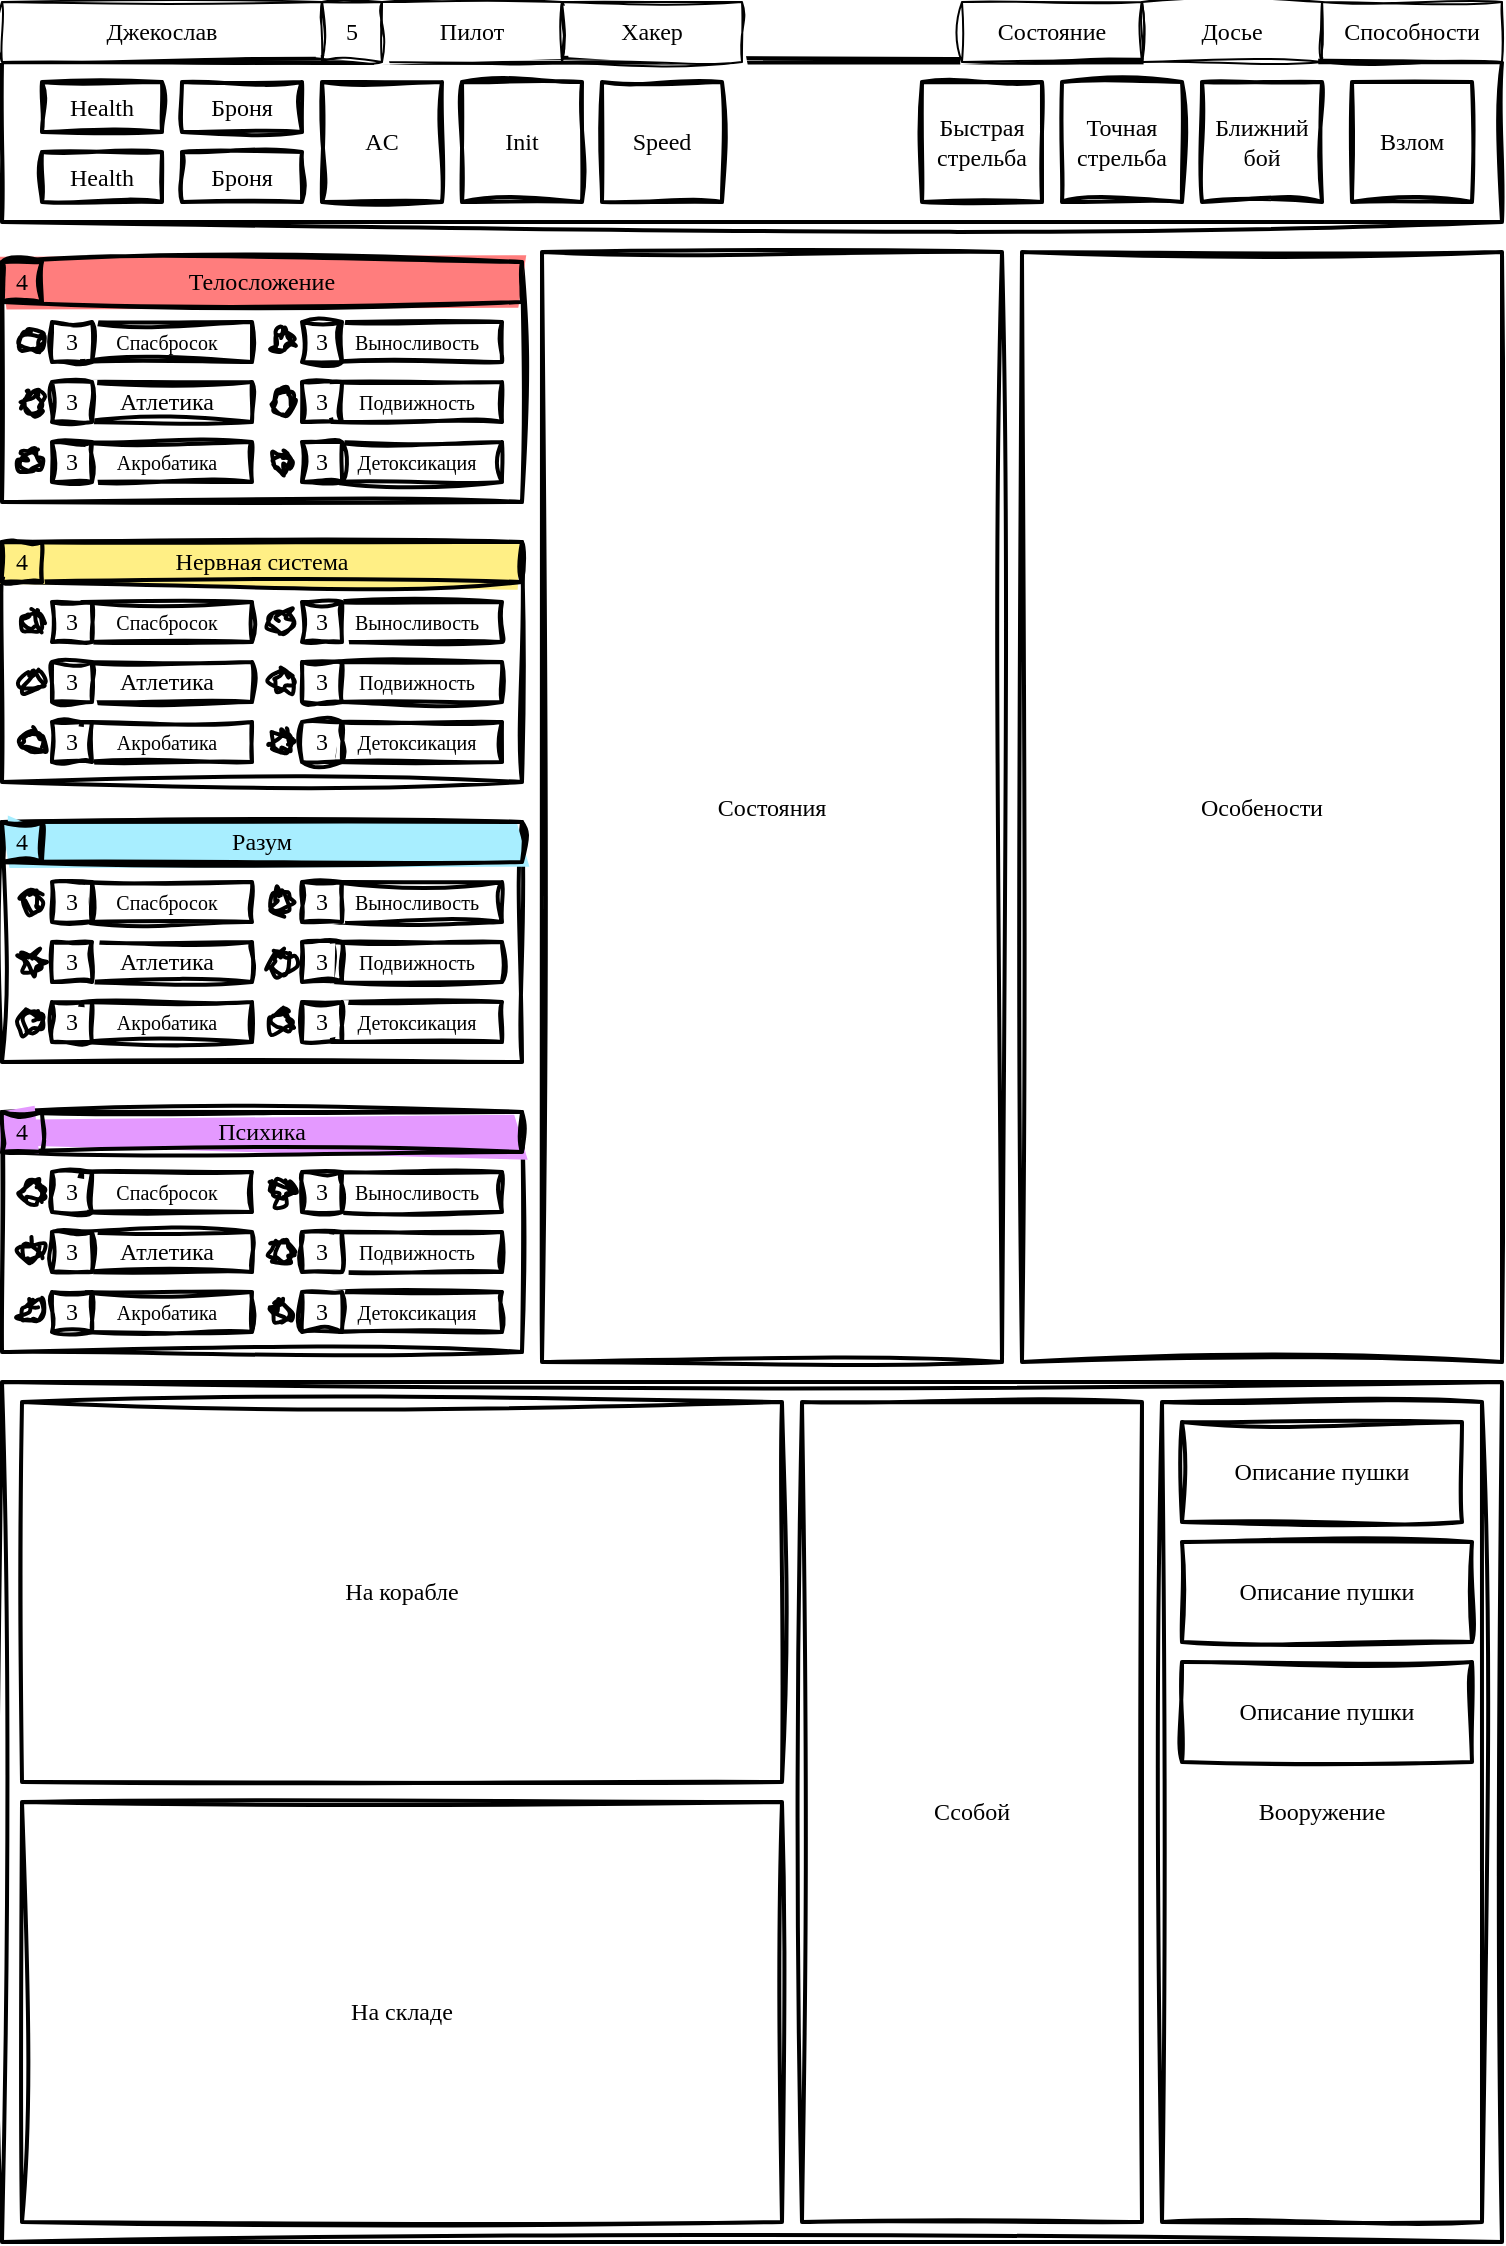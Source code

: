 <mxfile version="24.6.4" type="device">
  <diagram name="Страница — 1" id="DFbJrWMMVO3NYCHpaIkI">
    <mxGraphModel dx="2303" dy="1340" grid="1" gridSize="10" guides="1" tooltips="1" connect="1" arrows="1" fold="1" page="1" pageScale="1" pageWidth="827" pageHeight="1169" math="0" shadow="0">
      <root>
        <mxCell id="0" />
        <mxCell id="1" parent="0" />
        <mxCell id="AhgYaTgqnZ72xqWJ1Z9R-10" value="" style="rounded=0;whiteSpace=wrap;html=1;strokeWidth=2;sketch=1;curveFitting=1;jiggle=2;fontFamily=Comic Sans MS;" parent="1" vertex="1">
          <mxGeometry x="40" y="60" width="750" height="80" as="geometry" />
        </mxCell>
        <mxCell id="AhgYaTgqnZ72xqWJ1Z9R-2" value="Speed" style="rounded=0;whiteSpace=wrap;html=1;strokeWidth=2;sketch=1;curveFitting=1;jiggle=2;fontFamily=Comic Sans MS;" parent="1" vertex="1">
          <mxGeometry x="340" y="70" width="60" height="60" as="geometry" />
        </mxCell>
        <mxCell id="AhgYaTgqnZ72xqWJ1Z9R-4" value="" style="rounded=0;whiteSpace=wrap;html=1;strokeWidth=2;glass=0;shadow=0;sketch=1;curveFitting=1;jiggle=2;fontFamily=Comic Sans MS;" parent="1" vertex="1">
          <mxGeometry x="40" y="160" width="260" height="120" as="geometry" />
        </mxCell>
        <mxCell id="AhgYaTgqnZ72xqWJ1Z9R-13" value="Пилот" style="rounded=0;whiteSpace=wrap;html=1;sketch=1;curveFitting=1;jiggle=2;fontFamily=Comic Sans MS;" parent="1" vertex="1">
          <mxGeometry x="230" y="30" width="90" height="30" as="geometry" />
        </mxCell>
        <mxCell id="AhgYaTgqnZ72xqWJ1Z9R-14" value="Хакер" style="rounded=0;whiteSpace=wrap;html=1;sketch=1;curveFitting=1;jiggle=2;fontFamily=Comic Sans MS;" parent="1" vertex="1">
          <mxGeometry x="320" y="30" width="90" height="30" as="geometry" />
        </mxCell>
        <mxCell id="AhgYaTgqnZ72xqWJ1Z9R-12" value="5" style="rounded=0;whiteSpace=wrap;html=1;sketch=1;curveFitting=1;jiggle=2;fontFamily=Comic Sans MS;" parent="1" vertex="1">
          <mxGeometry x="200" y="30" width="30" height="30" as="geometry" />
        </mxCell>
        <mxCell id="AhgYaTgqnZ72xqWJ1Z9R-15" value="Особености" style="rounded=0;whiteSpace=wrap;html=1;strokeWidth=2;glass=0;shadow=0;sketch=1;curveFitting=1;jiggle=2;fontFamily=Comic Sans MS;" parent="1" vertex="1">
          <mxGeometry x="550" y="155" width="240" height="555" as="geometry" />
        </mxCell>
        <mxCell id="AhgYaTgqnZ72xqWJ1Z9R-16" value="" style="rounded=0;whiteSpace=wrap;html=1;strokeWidth=2;glass=0;shadow=0;sketch=1;curveFitting=1;jiggle=2;fontFamily=Comic Sans MS;" parent="1" vertex="1">
          <mxGeometry x="40" y="720" width="750" height="430" as="geometry" />
        </mxCell>
        <mxCell id="AhgYaTgqnZ72xqWJ1Z9R-17" value="Досье" style="rounded=0;whiteSpace=wrap;html=1;sketch=1;curveFitting=1;jiggle=2;fontFamily=Comic Sans MS;" parent="1" vertex="1">
          <mxGeometry x="610" y="30" width="90" height="30" as="geometry" />
        </mxCell>
        <mxCell id="AhgYaTgqnZ72xqWJ1Z9R-18" value="Способности" style="rounded=0;whiteSpace=wrap;html=1;sketch=1;curveFitting=1;jiggle=2;fontFamily=Comic Sans MS;" parent="1" vertex="1">
          <mxGeometry x="700" y="30" width="90" height="30" as="geometry" />
        </mxCell>
        <mxCell id="AhgYaTgqnZ72xqWJ1Z9R-19" value="Состояние" style="rounded=0;whiteSpace=wrap;html=1;sketch=1;curveFitting=1;jiggle=2;fontFamily=Comic Sans MS;" parent="1" vertex="1">
          <mxGeometry x="520" y="30" width="90" height="30" as="geometry" />
        </mxCell>
        <mxCell id="AhgYaTgqnZ72xqWJ1Z9R-22" value="Броня" style="rounded=0;whiteSpace=wrap;html=1;strokeWidth=2;sketch=1;curveFitting=1;jiggle=2;fontFamily=Comic Sans MS;" parent="1" vertex="1">
          <mxGeometry x="130" y="70" width="60" height="25" as="geometry" />
        </mxCell>
        <mxCell id="AhgYaTgqnZ72xqWJ1Z9R-23" value="Init" style="rounded=0;whiteSpace=wrap;html=1;strokeWidth=2;sketch=1;curveFitting=1;jiggle=2;fontFamily=Comic Sans MS;labelBorderColor=none;labelBackgroundColor=none;" parent="1" vertex="1">
          <mxGeometry x="270" y="70" width="60" height="60" as="geometry" />
        </mxCell>
        <mxCell id="AhgYaTgqnZ72xqWJ1Z9R-24" value="Health" style="rounded=0;whiteSpace=wrap;html=1;strokeWidth=2;sketch=1;curveFitting=1;jiggle=2;fontFamily=Comic Sans MS;labelBorderColor=none;labelBackgroundColor=none;" parent="1" vertex="1">
          <mxGeometry x="60" y="70" width="60" height="25" as="geometry" />
        </mxCell>
        <mxCell id="AhgYaTgqnZ72xqWJ1Z9R-25" value="Ближний бой" style="rounded=0;whiteSpace=wrap;html=1;strokeWidth=2;sketch=1;curveFitting=1;jiggle=2;fontFamily=Comic Sans MS;labelBorderColor=none;labelBackgroundColor=none;" parent="1" vertex="1">
          <mxGeometry x="640" y="70" width="60" height="60" as="geometry" />
        </mxCell>
        <mxCell id="AhgYaTgqnZ72xqWJ1Z9R-26" value="Точная стрельба" style="rounded=0;whiteSpace=wrap;html=1;strokeWidth=2;sketch=1;curveFitting=1;jiggle=2;fontFamily=Comic Sans MS;labelBorderColor=none;labelBackgroundColor=none;" parent="1" vertex="1">
          <mxGeometry x="570" y="70" width="60" height="60" as="geometry" />
        </mxCell>
        <mxCell id="AhgYaTgqnZ72xqWJ1Z9R-27" value="Быстрая стрельба" style="rounded=0;whiteSpace=wrap;html=1;strokeWidth=2;sketch=1;curveFitting=1;jiggle=2;fontFamily=Comic Sans MS;labelBorderColor=none;labelBackgroundColor=none;" parent="1" vertex="1">
          <mxGeometry x="500" y="70" width="60" height="60" as="geometry" />
        </mxCell>
        <mxCell id="AhgYaTgqnZ72xqWJ1Z9R-28" value="Джекослав" style="rounded=0;whiteSpace=wrap;html=1;sketch=1;curveFitting=1;jiggle=2;fontFamily=Comic Sans MS;" parent="1" vertex="1">
          <mxGeometry x="40" y="30" width="160" height="30" as="geometry" />
        </mxCell>
        <mxCell id="AhgYaTgqnZ72xqWJ1Z9R-29" value="Взлом" style="rounded=0;whiteSpace=wrap;html=1;strokeWidth=2;sketch=1;curveFitting=1;jiggle=2;fontFamily=Comic Sans MS;labelBorderColor=none;labelBackgroundColor=none;" parent="1" vertex="1">
          <mxGeometry x="715" y="70" width="60" height="60" as="geometry" />
        </mxCell>
        <mxCell id="AhgYaTgqnZ72xqWJ1Z9R-32" value="Телосложение" style="rounded=0;whiteSpace=wrap;html=1;shadow=0;glass=0;sketch=1;jiggle=2;curveFitting=1;strokeWidth=2;align=center;verticalAlign=middle;fontFamily=Comic Sans MS;fontSize=12;fillColor=#FF7D7D;fillStyle=solid;" parent="1" vertex="1">
          <mxGeometry x="40" y="160" width="260" height="20" as="geometry" />
        </mxCell>
        <mxCell id="AhgYaTgqnZ72xqWJ1Z9R-33" value="4" style="rounded=0;whiteSpace=wrap;html=1;shadow=0;glass=0;sketch=1;jiggle=2;curveFitting=1;strokeWidth=2;align=center;verticalAlign=middle;fontFamily=Comic Sans MS;fontSize=12;fillColor=#FF7D7D;fillStyle=solid;" parent="1" vertex="1">
          <mxGeometry x="40" y="160" width="20" height="20" as="geometry" />
        </mxCell>
        <mxCell id="AhgYaTgqnZ72xqWJ1Z9R-34" value="Состояния" style="rounded=0;whiteSpace=wrap;html=1;strokeWidth=2;glass=0;shadow=0;sketch=1;curveFitting=1;jiggle=2;fontFamily=Comic Sans MS;" parent="1" vertex="1">
          <mxGeometry x="310" y="155" width="230" height="555" as="geometry" />
        </mxCell>
        <mxCell id="AhgYaTgqnZ72xqWJ1Z9R-37" value="Спасбросок" style="rounded=0;whiteSpace=wrap;html=1;shadow=0;glass=0;sketch=1;jiggle=2;curveFitting=1;strokeColor=default;strokeWidth=2;align=center;verticalAlign=middle;fontFamily=Comic Sans MS;fontSize=10;fontColor=default;fillColor=default;" parent="1" vertex="1">
          <mxGeometry x="80" y="190" width="85" height="20" as="geometry" />
        </mxCell>
        <mxCell id="AhgYaTgqnZ72xqWJ1Z9R-39" value="3" style="rounded=0;whiteSpace=wrap;html=1;shadow=0;glass=0;sketch=1;jiggle=2;curveFitting=1;strokeColor=default;strokeWidth=2;align=center;verticalAlign=middle;fontFamily=Comic Sans MS;fontSize=12;fontColor=default;fillColor=default;" parent="1" vertex="1">
          <mxGeometry x="65" y="190" width="20" height="20" as="geometry" />
        </mxCell>
        <mxCell id="AhgYaTgqnZ72xqWJ1Z9R-44" value="" style="ellipse;whiteSpace=wrap;html=1;aspect=fixed;rounded=0;shadow=0;glass=0;sketch=1;jiggle=2;curveFitting=1;strokeColor=default;strokeWidth=2;align=center;verticalAlign=middle;fontFamily=Comic Sans MS;fontSize=12;fontColor=default;fillColor=default;" parent="1" vertex="1">
          <mxGeometry x="50" y="195" width="10" height="10" as="geometry" />
        </mxCell>
        <mxCell id="AhgYaTgqnZ72xqWJ1Z9R-45" value="Выносливость" style="rounded=0;whiteSpace=wrap;html=1;shadow=0;glass=0;sketch=1;jiggle=2;curveFitting=1;strokeColor=default;strokeWidth=2;align=center;verticalAlign=middle;fontFamily=Comic Sans MS;fontSize=10;fontColor=default;fillColor=default;" parent="1" vertex="1">
          <mxGeometry x="205" y="190" width="85" height="20" as="geometry" />
        </mxCell>
        <mxCell id="AhgYaTgqnZ72xqWJ1Z9R-46" value="3" style="rounded=0;whiteSpace=wrap;html=1;shadow=0;glass=0;sketch=1;jiggle=2;curveFitting=1;strokeColor=default;strokeWidth=2;align=center;verticalAlign=middle;fontFamily=Comic Sans MS;fontSize=12;fontColor=default;fillColor=default;" parent="1" vertex="1">
          <mxGeometry x="190" y="190" width="20" height="20" as="geometry" />
        </mxCell>
        <mxCell id="AhgYaTgqnZ72xqWJ1Z9R-47" value="" style="ellipse;whiteSpace=wrap;html=1;aspect=fixed;rounded=0;shadow=0;glass=0;sketch=1;jiggle=2;curveFitting=1;strokeColor=default;strokeWidth=2;align=center;verticalAlign=middle;fontFamily=Comic Sans MS;fontSize=12;fontColor=default;fillColor=default;" parent="1" vertex="1">
          <mxGeometry x="175" y="195" width="10" height="10" as="geometry" />
        </mxCell>
        <mxCell id="AhgYaTgqnZ72xqWJ1Z9R-48" value="Атлетика" style="rounded=0;whiteSpace=wrap;html=1;shadow=0;glass=0;sketch=1;jiggle=2;curveFitting=1;strokeColor=default;strokeWidth=2;align=center;verticalAlign=middle;fontFamily=Comic Sans MS;fontSize=12;fontColor=default;fillColor=default;" parent="1" vertex="1">
          <mxGeometry x="80" y="220" width="85" height="20" as="geometry" />
        </mxCell>
        <mxCell id="AhgYaTgqnZ72xqWJ1Z9R-49" value="3" style="rounded=0;whiteSpace=wrap;html=1;shadow=0;glass=0;sketch=1;jiggle=2;curveFitting=1;strokeColor=default;strokeWidth=2;align=center;verticalAlign=middle;fontFamily=Comic Sans MS;fontSize=12;fontColor=default;fillColor=default;" parent="1" vertex="1">
          <mxGeometry x="65" y="220" width="20" height="20" as="geometry" />
        </mxCell>
        <mxCell id="AhgYaTgqnZ72xqWJ1Z9R-50" value="" style="ellipse;whiteSpace=wrap;html=1;aspect=fixed;rounded=0;shadow=0;glass=0;sketch=1;jiggle=2;curveFitting=1;strokeColor=default;strokeWidth=2;align=center;verticalAlign=middle;fontFamily=Comic Sans MS;fontSize=12;fontColor=default;fillColor=default;" parent="1" vertex="1">
          <mxGeometry x="50" y="225" width="10" height="10" as="geometry" />
        </mxCell>
        <mxCell id="AhgYaTgqnZ72xqWJ1Z9R-51" value="Подвижность" style="rounded=0;whiteSpace=wrap;html=1;shadow=0;glass=0;sketch=1;jiggle=2;curveFitting=1;strokeColor=default;strokeWidth=2;align=center;verticalAlign=middle;fontFamily=Comic Sans MS;fontSize=10;fontColor=default;fillColor=default;" parent="1" vertex="1">
          <mxGeometry x="205" y="220" width="85" height="20" as="geometry" />
        </mxCell>
        <mxCell id="AhgYaTgqnZ72xqWJ1Z9R-52" value="3" style="rounded=0;whiteSpace=wrap;html=1;shadow=0;glass=0;sketch=1;jiggle=2;curveFitting=1;strokeColor=default;strokeWidth=2;align=center;verticalAlign=middle;fontFamily=Comic Sans MS;fontSize=12;fontColor=default;fillColor=default;" parent="1" vertex="1">
          <mxGeometry x="190" y="220" width="20" height="20" as="geometry" />
        </mxCell>
        <mxCell id="AhgYaTgqnZ72xqWJ1Z9R-53" value="" style="ellipse;whiteSpace=wrap;html=1;aspect=fixed;rounded=0;shadow=0;glass=0;sketch=1;jiggle=2;curveFitting=1;strokeColor=default;strokeWidth=2;align=center;verticalAlign=middle;fontFamily=Comic Sans MS;fontSize=12;fontColor=default;fillColor=default;" parent="1" vertex="1">
          <mxGeometry x="175" y="225" width="10" height="10" as="geometry" />
        </mxCell>
        <mxCell id="AhgYaTgqnZ72xqWJ1Z9R-54" value="Акробатика" style="rounded=0;whiteSpace=wrap;html=1;shadow=0;glass=0;sketch=1;jiggle=2;curveFitting=1;strokeColor=default;strokeWidth=2;align=center;verticalAlign=middle;fontFamily=Comic Sans MS;fontSize=10;fontColor=default;fillColor=default;" parent="1" vertex="1">
          <mxGeometry x="80" y="250" width="85" height="20" as="geometry" />
        </mxCell>
        <mxCell id="AhgYaTgqnZ72xqWJ1Z9R-55" value="3" style="rounded=0;whiteSpace=wrap;html=1;shadow=0;glass=0;sketch=1;jiggle=2;curveFitting=1;strokeColor=default;strokeWidth=2;align=center;verticalAlign=middle;fontFamily=Comic Sans MS;fontSize=12;fontColor=default;fillColor=default;" parent="1" vertex="1">
          <mxGeometry x="65" y="250" width="20" height="20" as="geometry" />
        </mxCell>
        <mxCell id="AhgYaTgqnZ72xqWJ1Z9R-56" value="" style="ellipse;whiteSpace=wrap;html=1;aspect=fixed;rounded=0;shadow=0;glass=0;sketch=1;jiggle=2;curveFitting=1;strokeColor=default;strokeWidth=2;align=center;verticalAlign=middle;fontFamily=Comic Sans MS;fontSize=12;fontColor=default;fillColor=default;" parent="1" vertex="1">
          <mxGeometry x="50" y="255" width="10" height="10" as="geometry" />
        </mxCell>
        <mxCell id="AhgYaTgqnZ72xqWJ1Z9R-57" value="Детоксикация" style="rounded=0;whiteSpace=wrap;html=1;shadow=0;glass=0;sketch=1;jiggle=2;curveFitting=1;strokeColor=default;strokeWidth=2;align=center;verticalAlign=middle;fontFamily=Comic Sans MS;fontSize=10;fontColor=default;fillColor=default;" parent="1" vertex="1">
          <mxGeometry x="205" y="250" width="85" height="20" as="geometry" />
        </mxCell>
        <mxCell id="AhgYaTgqnZ72xqWJ1Z9R-58" value="3" style="rounded=0;whiteSpace=wrap;html=1;shadow=0;glass=0;sketch=1;jiggle=2;curveFitting=1;strokeColor=default;strokeWidth=2;align=center;verticalAlign=middle;fontFamily=Comic Sans MS;fontSize=12;fontColor=default;fillColor=default;" parent="1" vertex="1">
          <mxGeometry x="190" y="250" width="20" height="20" as="geometry" />
        </mxCell>
        <mxCell id="AhgYaTgqnZ72xqWJ1Z9R-59" value="" style="ellipse;whiteSpace=wrap;html=1;aspect=fixed;rounded=0;shadow=0;glass=0;sketch=1;jiggle=2;curveFitting=1;strokeColor=default;strokeWidth=2;align=center;verticalAlign=middle;fontFamily=Comic Sans MS;fontSize=12;fontColor=default;fillColor=default;" parent="1" vertex="1">
          <mxGeometry x="175" y="255" width="10" height="10" as="geometry" />
        </mxCell>
        <mxCell id="AhgYaTgqnZ72xqWJ1Z9R-60" value="" style="rounded=0;whiteSpace=wrap;html=1;strokeWidth=2;glass=0;shadow=0;sketch=1;curveFitting=1;jiggle=2;fontFamily=Comic Sans MS;" parent="1" vertex="1">
          <mxGeometry x="40" y="300" width="260" height="120" as="geometry" />
        </mxCell>
        <mxCell id="AhgYaTgqnZ72xqWJ1Z9R-61" value="Нервная система" style="rounded=0;whiteSpace=wrap;html=1;shadow=0;glass=0;sketch=1;jiggle=2;curveFitting=1;strokeWidth=2;align=center;verticalAlign=middle;fontFamily=Comic Sans MS;fontSize=12;fillColor=#FFEF85;fillStyle=solid;" parent="1" vertex="1">
          <mxGeometry x="40" y="300" width="260" height="20" as="geometry" />
        </mxCell>
        <mxCell id="AhgYaTgqnZ72xqWJ1Z9R-62" value="4" style="rounded=0;whiteSpace=wrap;html=1;shadow=0;glass=0;sketch=1;jiggle=2;curveFitting=1;strokeWidth=2;align=center;verticalAlign=middle;fontFamily=Comic Sans MS;fontSize=12;fillColor=#FFEF85;fillStyle=solid;" parent="1" vertex="1">
          <mxGeometry x="40" y="300" width="20" height="20" as="geometry" />
        </mxCell>
        <mxCell id="AhgYaTgqnZ72xqWJ1Z9R-63" value="Спасбросок" style="rounded=0;whiteSpace=wrap;html=1;shadow=0;glass=0;sketch=1;jiggle=2;curveFitting=1;strokeColor=default;strokeWidth=2;align=center;verticalAlign=middle;fontFamily=Comic Sans MS;fontSize=10;fontColor=default;fillColor=default;" parent="1" vertex="1">
          <mxGeometry x="80" y="330" width="85" height="20" as="geometry" />
        </mxCell>
        <mxCell id="AhgYaTgqnZ72xqWJ1Z9R-64" value="3" style="rounded=0;whiteSpace=wrap;html=1;shadow=0;glass=0;sketch=1;jiggle=2;curveFitting=1;strokeColor=default;strokeWidth=2;align=center;verticalAlign=middle;fontFamily=Comic Sans MS;fontSize=12;fontColor=default;fillColor=default;" parent="1" vertex="1">
          <mxGeometry x="65" y="330" width="20" height="20" as="geometry" />
        </mxCell>
        <mxCell id="AhgYaTgqnZ72xqWJ1Z9R-65" value="" style="ellipse;whiteSpace=wrap;html=1;aspect=fixed;rounded=0;shadow=0;glass=0;sketch=1;jiggle=2;curveFitting=1;strokeColor=default;strokeWidth=2;align=center;verticalAlign=middle;fontFamily=Comic Sans MS;fontSize=12;fontColor=default;fillColor=default;" parent="1" vertex="1">
          <mxGeometry x="50" y="335" width="10" height="10" as="geometry" />
        </mxCell>
        <mxCell id="AhgYaTgqnZ72xqWJ1Z9R-66" value="Выносливость" style="rounded=0;whiteSpace=wrap;html=1;shadow=0;glass=0;sketch=1;jiggle=2;curveFitting=1;strokeColor=default;strokeWidth=2;align=center;verticalAlign=middle;fontFamily=Comic Sans MS;fontSize=10;fontColor=default;fillColor=default;" parent="1" vertex="1">
          <mxGeometry x="205" y="330" width="85" height="20" as="geometry" />
        </mxCell>
        <mxCell id="AhgYaTgqnZ72xqWJ1Z9R-67" value="3" style="rounded=0;whiteSpace=wrap;html=1;shadow=0;glass=0;sketch=1;jiggle=2;curveFitting=1;strokeColor=default;strokeWidth=2;align=center;verticalAlign=middle;fontFamily=Comic Sans MS;fontSize=12;fontColor=default;fillColor=default;" parent="1" vertex="1">
          <mxGeometry x="190" y="330" width="20" height="20" as="geometry" />
        </mxCell>
        <mxCell id="AhgYaTgqnZ72xqWJ1Z9R-68" value="" style="ellipse;whiteSpace=wrap;html=1;aspect=fixed;rounded=0;shadow=0;glass=0;sketch=1;jiggle=2;curveFitting=1;strokeColor=default;strokeWidth=2;align=center;verticalAlign=middle;fontFamily=Comic Sans MS;fontSize=12;fontColor=default;fillColor=default;" parent="1" vertex="1">
          <mxGeometry x="175" y="335" width="10" height="10" as="geometry" />
        </mxCell>
        <mxCell id="AhgYaTgqnZ72xqWJ1Z9R-69" value="Атлетика" style="rounded=0;whiteSpace=wrap;html=1;shadow=0;glass=0;sketch=1;jiggle=2;curveFitting=1;strokeColor=default;strokeWidth=2;align=center;verticalAlign=middle;fontFamily=Comic Sans MS;fontSize=12;fontColor=default;fillColor=default;" parent="1" vertex="1">
          <mxGeometry x="80" y="360" width="85" height="20" as="geometry" />
        </mxCell>
        <mxCell id="AhgYaTgqnZ72xqWJ1Z9R-70" value="3" style="rounded=0;whiteSpace=wrap;html=1;shadow=0;glass=0;sketch=1;jiggle=2;curveFitting=1;strokeColor=default;strokeWidth=2;align=center;verticalAlign=middle;fontFamily=Comic Sans MS;fontSize=12;fontColor=default;fillColor=default;" parent="1" vertex="1">
          <mxGeometry x="65" y="360" width="20" height="20" as="geometry" />
        </mxCell>
        <mxCell id="AhgYaTgqnZ72xqWJ1Z9R-71" value="" style="ellipse;whiteSpace=wrap;html=1;aspect=fixed;rounded=0;shadow=0;glass=0;sketch=1;jiggle=2;curveFitting=1;strokeColor=default;strokeWidth=2;align=center;verticalAlign=middle;fontFamily=Comic Sans MS;fontSize=12;fontColor=default;fillColor=default;" parent="1" vertex="1">
          <mxGeometry x="50" y="365" width="10" height="10" as="geometry" />
        </mxCell>
        <mxCell id="AhgYaTgqnZ72xqWJ1Z9R-72" value="Подвижность" style="rounded=0;whiteSpace=wrap;html=1;shadow=0;glass=0;sketch=1;jiggle=2;curveFitting=1;strokeColor=default;strokeWidth=2;align=center;verticalAlign=middle;fontFamily=Comic Sans MS;fontSize=10;fontColor=default;fillColor=default;" parent="1" vertex="1">
          <mxGeometry x="205" y="360" width="85" height="20" as="geometry" />
        </mxCell>
        <mxCell id="AhgYaTgqnZ72xqWJ1Z9R-73" value="3" style="rounded=0;whiteSpace=wrap;html=1;shadow=0;glass=0;sketch=1;jiggle=2;curveFitting=1;strokeColor=default;strokeWidth=2;align=center;verticalAlign=middle;fontFamily=Comic Sans MS;fontSize=12;fontColor=default;fillColor=default;" parent="1" vertex="1">
          <mxGeometry x="190" y="360" width="20" height="20" as="geometry" />
        </mxCell>
        <mxCell id="AhgYaTgqnZ72xqWJ1Z9R-74" value="" style="ellipse;whiteSpace=wrap;html=1;aspect=fixed;rounded=0;shadow=0;glass=0;sketch=1;jiggle=2;curveFitting=1;strokeColor=default;strokeWidth=2;align=center;verticalAlign=middle;fontFamily=Comic Sans MS;fontSize=12;fontColor=default;fillColor=default;" parent="1" vertex="1">
          <mxGeometry x="175" y="365" width="10" height="10" as="geometry" />
        </mxCell>
        <mxCell id="AhgYaTgqnZ72xqWJ1Z9R-75" value="Акробатика" style="rounded=0;whiteSpace=wrap;html=1;shadow=0;glass=0;sketch=1;jiggle=2;curveFitting=1;strokeColor=default;strokeWidth=2;align=center;verticalAlign=middle;fontFamily=Comic Sans MS;fontSize=10;fontColor=default;fillColor=default;" parent="1" vertex="1">
          <mxGeometry x="80" y="390" width="85" height="20" as="geometry" />
        </mxCell>
        <mxCell id="AhgYaTgqnZ72xqWJ1Z9R-76" value="3" style="rounded=0;whiteSpace=wrap;html=1;shadow=0;glass=0;sketch=1;jiggle=2;curveFitting=1;strokeColor=default;strokeWidth=2;align=center;verticalAlign=middle;fontFamily=Comic Sans MS;fontSize=12;fontColor=default;fillColor=default;" parent="1" vertex="1">
          <mxGeometry x="65" y="390" width="20" height="20" as="geometry" />
        </mxCell>
        <mxCell id="AhgYaTgqnZ72xqWJ1Z9R-77" value="" style="ellipse;whiteSpace=wrap;html=1;aspect=fixed;rounded=0;shadow=0;glass=0;sketch=1;jiggle=2;curveFitting=1;strokeColor=default;strokeWidth=2;align=center;verticalAlign=middle;fontFamily=Comic Sans MS;fontSize=12;fontColor=default;fillColor=default;" parent="1" vertex="1">
          <mxGeometry x="50" y="395" width="10" height="10" as="geometry" />
        </mxCell>
        <mxCell id="AhgYaTgqnZ72xqWJ1Z9R-78" value="Детоксикация" style="rounded=0;whiteSpace=wrap;html=1;shadow=0;glass=0;sketch=1;jiggle=2;curveFitting=1;strokeColor=default;strokeWidth=2;align=center;verticalAlign=middle;fontFamily=Comic Sans MS;fontSize=10;fontColor=default;fillColor=default;" parent="1" vertex="1">
          <mxGeometry x="205" y="390" width="85" height="20" as="geometry" />
        </mxCell>
        <mxCell id="AhgYaTgqnZ72xqWJ1Z9R-79" value="3" style="rounded=0;whiteSpace=wrap;html=1;shadow=0;glass=0;sketch=1;jiggle=2;curveFitting=1;strokeColor=default;strokeWidth=2;align=center;verticalAlign=middle;fontFamily=Comic Sans MS;fontSize=12;fontColor=default;fillColor=default;" parent="1" vertex="1">
          <mxGeometry x="190" y="390" width="20" height="20" as="geometry" />
        </mxCell>
        <mxCell id="AhgYaTgqnZ72xqWJ1Z9R-80" value="" style="ellipse;whiteSpace=wrap;html=1;aspect=fixed;rounded=0;shadow=0;glass=0;sketch=1;jiggle=2;curveFitting=1;strokeColor=default;strokeWidth=2;align=center;verticalAlign=middle;fontFamily=Comic Sans MS;fontSize=12;fontColor=default;fillColor=default;" parent="1" vertex="1">
          <mxGeometry x="175" y="395" width="10" height="10" as="geometry" />
        </mxCell>
        <mxCell id="AhgYaTgqnZ72xqWJ1Z9R-81" value="" style="rounded=0;whiteSpace=wrap;html=1;strokeWidth=2;glass=0;shadow=0;sketch=1;curveFitting=1;jiggle=2;fontFamily=Comic Sans MS;" parent="1" vertex="1">
          <mxGeometry x="40" y="440" width="260" height="120" as="geometry" />
        </mxCell>
        <mxCell id="AhgYaTgqnZ72xqWJ1Z9R-82" value="Разум" style="rounded=0;whiteSpace=wrap;html=1;shadow=0;glass=0;sketch=1;jiggle=2;curveFitting=1;strokeWidth=2;align=center;verticalAlign=middle;fontFamily=Comic Sans MS;fontSize=12;fillColor=#A8EEFF;fillStyle=solid;" parent="1" vertex="1">
          <mxGeometry x="40" y="440" width="260" height="20" as="geometry" />
        </mxCell>
        <mxCell id="AhgYaTgqnZ72xqWJ1Z9R-83" value="4" style="rounded=0;whiteSpace=wrap;html=1;shadow=0;glass=0;sketch=1;jiggle=2;curveFitting=1;strokeWidth=2;align=center;verticalAlign=middle;fontFamily=Comic Sans MS;fontSize=12;fillColor=#A8EEFF;fillStyle=solid;" parent="1" vertex="1">
          <mxGeometry x="40" y="440" width="20" height="20" as="geometry" />
        </mxCell>
        <mxCell id="AhgYaTgqnZ72xqWJ1Z9R-84" value="Спасбросок" style="rounded=0;whiteSpace=wrap;html=1;shadow=0;glass=0;sketch=1;jiggle=2;curveFitting=1;strokeColor=default;strokeWidth=2;align=center;verticalAlign=middle;fontFamily=Comic Sans MS;fontSize=10;fontColor=default;fillColor=default;" parent="1" vertex="1">
          <mxGeometry x="80" y="470" width="85" height="20" as="geometry" />
        </mxCell>
        <mxCell id="AhgYaTgqnZ72xqWJ1Z9R-85" value="3" style="rounded=0;whiteSpace=wrap;html=1;shadow=0;glass=0;sketch=1;jiggle=2;curveFitting=1;strokeColor=default;strokeWidth=2;align=center;verticalAlign=middle;fontFamily=Comic Sans MS;fontSize=12;fontColor=default;fillColor=default;" parent="1" vertex="1">
          <mxGeometry x="65" y="470" width="20" height="20" as="geometry" />
        </mxCell>
        <mxCell id="AhgYaTgqnZ72xqWJ1Z9R-86" value="" style="ellipse;whiteSpace=wrap;html=1;aspect=fixed;rounded=0;shadow=0;glass=0;sketch=1;jiggle=2;curveFitting=1;strokeColor=default;strokeWidth=2;align=center;verticalAlign=middle;fontFamily=Comic Sans MS;fontSize=12;fontColor=default;fillColor=default;" parent="1" vertex="1">
          <mxGeometry x="50" y="475" width="10" height="10" as="geometry" />
        </mxCell>
        <mxCell id="AhgYaTgqnZ72xqWJ1Z9R-87" value="Выносливость" style="rounded=0;whiteSpace=wrap;html=1;shadow=0;glass=0;sketch=1;jiggle=2;curveFitting=1;strokeColor=default;strokeWidth=2;align=center;verticalAlign=middle;fontFamily=Comic Sans MS;fontSize=10;fontColor=default;fillColor=default;" parent="1" vertex="1">
          <mxGeometry x="205" y="470" width="85" height="20" as="geometry" />
        </mxCell>
        <mxCell id="AhgYaTgqnZ72xqWJ1Z9R-88" value="3" style="rounded=0;whiteSpace=wrap;html=1;shadow=0;glass=0;sketch=1;jiggle=2;curveFitting=1;strokeColor=default;strokeWidth=2;align=center;verticalAlign=middle;fontFamily=Comic Sans MS;fontSize=12;fontColor=default;fillColor=default;" parent="1" vertex="1">
          <mxGeometry x="190" y="470" width="20" height="20" as="geometry" />
        </mxCell>
        <mxCell id="AhgYaTgqnZ72xqWJ1Z9R-89" value="" style="ellipse;whiteSpace=wrap;html=1;aspect=fixed;rounded=0;shadow=0;glass=0;sketch=1;jiggle=2;curveFitting=1;strokeColor=default;strokeWidth=2;align=center;verticalAlign=middle;fontFamily=Comic Sans MS;fontSize=12;fontColor=default;fillColor=default;" parent="1" vertex="1">
          <mxGeometry x="175" y="475" width="10" height="10" as="geometry" />
        </mxCell>
        <mxCell id="AhgYaTgqnZ72xqWJ1Z9R-90" value="Атлетика" style="rounded=0;whiteSpace=wrap;html=1;shadow=0;glass=0;sketch=1;jiggle=2;curveFitting=1;strokeColor=default;strokeWidth=2;align=center;verticalAlign=middle;fontFamily=Comic Sans MS;fontSize=12;fontColor=default;fillColor=default;" parent="1" vertex="1">
          <mxGeometry x="80" y="500" width="85" height="20" as="geometry" />
        </mxCell>
        <mxCell id="AhgYaTgqnZ72xqWJ1Z9R-91" value="3" style="rounded=0;whiteSpace=wrap;html=1;shadow=0;glass=0;sketch=1;jiggle=2;curveFitting=1;strokeColor=default;strokeWidth=2;align=center;verticalAlign=middle;fontFamily=Comic Sans MS;fontSize=12;fontColor=default;fillColor=default;" parent="1" vertex="1">
          <mxGeometry x="65" y="500" width="20" height="20" as="geometry" />
        </mxCell>
        <mxCell id="AhgYaTgqnZ72xqWJ1Z9R-92" value="" style="ellipse;whiteSpace=wrap;html=1;aspect=fixed;rounded=0;shadow=0;glass=0;sketch=1;jiggle=2;curveFitting=1;strokeColor=default;strokeWidth=2;align=center;verticalAlign=middle;fontFamily=Comic Sans MS;fontSize=12;fontColor=default;fillColor=default;" parent="1" vertex="1">
          <mxGeometry x="50" y="505" width="10" height="10" as="geometry" />
        </mxCell>
        <mxCell id="AhgYaTgqnZ72xqWJ1Z9R-93" value="Подвижность" style="rounded=0;whiteSpace=wrap;html=1;shadow=0;glass=0;sketch=1;jiggle=2;curveFitting=1;strokeColor=default;strokeWidth=2;align=center;verticalAlign=middle;fontFamily=Comic Sans MS;fontSize=10;fontColor=default;fillColor=default;" parent="1" vertex="1">
          <mxGeometry x="205" y="500" width="85" height="20" as="geometry" />
        </mxCell>
        <mxCell id="AhgYaTgqnZ72xqWJ1Z9R-94" value="3" style="rounded=0;whiteSpace=wrap;html=1;shadow=0;glass=0;sketch=1;jiggle=2;curveFitting=1;strokeColor=default;strokeWidth=2;align=center;verticalAlign=middle;fontFamily=Comic Sans MS;fontSize=12;fontColor=default;fillColor=default;" parent="1" vertex="1">
          <mxGeometry x="190" y="500" width="20" height="20" as="geometry" />
        </mxCell>
        <mxCell id="AhgYaTgqnZ72xqWJ1Z9R-95" value="" style="ellipse;whiteSpace=wrap;html=1;aspect=fixed;rounded=0;shadow=0;glass=0;sketch=1;jiggle=2;curveFitting=1;strokeColor=default;strokeWidth=2;align=center;verticalAlign=middle;fontFamily=Comic Sans MS;fontSize=12;fontColor=default;fillColor=default;" parent="1" vertex="1">
          <mxGeometry x="175" y="505" width="10" height="10" as="geometry" />
        </mxCell>
        <mxCell id="AhgYaTgqnZ72xqWJ1Z9R-96" value="Акробатика" style="rounded=0;whiteSpace=wrap;html=1;shadow=0;glass=0;sketch=1;jiggle=2;curveFitting=1;strokeColor=default;strokeWidth=2;align=center;verticalAlign=middle;fontFamily=Comic Sans MS;fontSize=10;fontColor=default;fillColor=default;" parent="1" vertex="1">
          <mxGeometry x="80" y="530" width="85" height="20" as="geometry" />
        </mxCell>
        <mxCell id="AhgYaTgqnZ72xqWJ1Z9R-97" value="3" style="rounded=0;whiteSpace=wrap;html=1;shadow=0;glass=0;sketch=1;jiggle=2;curveFitting=1;strokeColor=default;strokeWidth=2;align=center;verticalAlign=middle;fontFamily=Comic Sans MS;fontSize=12;fontColor=default;fillColor=default;" parent="1" vertex="1">
          <mxGeometry x="65" y="530" width="20" height="20" as="geometry" />
        </mxCell>
        <mxCell id="AhgYaTgqnZ72xqWJ1Z9R-98" value="" style="ellipse;whiteSpace=wrap;html=1;aspect=fixed;rounded=0;shadow=0;glass=0;sketch=1;jiggle=2;curveFitting=1;strokeColor=default;strokeWidth=2;align=center;verticalAlign=middle;fontFamily=Comic Sans MS;fontSize=12;fontColor=default;fillColor=default;" parent="1" vertex="1">
          <mxGeometry x="50" y="535" width="10" height="10" as="geometry" />
        </mxCell>
        <mxCell id="AhgYaTgqnZ72xqWJ1Z9R-99" value="Детоксикация" style="rounded=0;whiteSpace=wrap;html=1;shadow=0;glass=0;sketch=1;jiggle=2;curveFitting=1;strokeColor=default;strokeWidth=2;align=center;verticalAlign=middle;fontFamily=Comic Sans MS;fontSize=10;fontColor=default;fillColor=default;" parent="1" vertex="1">
          <mxGeometry x="205" y="530" width="85" height="20" as="geometry" />
        </mxCell>
        <mxCell id="AhgYaTgqnZ72xqWJ1Z9R-100" value="3" style="rounded=0;whiteSpace=wrap;html=1;shadow=0;glass=0;sketch=1;jiggle=2;curveFitting=1;strokeColor=default;strokeWidth=2;align=center;verticalAlign=middle;fontFamily=Comic Sans MS;fontSize=12;fontColor=default;fillColor=default;" parent="1" vertex="1">
          <mxGeometry x="190" y="530" width="20" height="20" as="geometry" />
        </mxCell>
        <mxCell id="AhgYaTgqnZ72xqWJ1Z9R-101" value="" style="ellipse;whiteSpace=wrap;html=1;aspect=fixed;rounded=0;shadow=0;glass=0;sketch=1;jiggle=2;curveFitting=1;strokeColor=default;strokeWidth=2;align=center;verticalAlign=middle;fontFamily=Comic Sans MS;fontSize=12;fontColor=default;fillColor=default;" parent="1" vertex="1">
          <mxGeometry x="175" y="535" width="10" height="10" as="geometry" />
        </mxCell>
        <mxCell id="AhgYaTgqnZ72xqWJ1Z9R-102" value="" style="rounded=0;whiteSpace=wrap;html=1;strokeWidth=2;glass=0;shadow=0;sketch=1;curveFitting=1;jiggle=2;fontFamily=Comic Sans MS;" parent="1" vertex="1">
          <mxGeometry x="40" y="585" width="260" height="120" as="geometry" />
        </mxCell>
        <mxCell id="AhgYaTgqnZ72xqWJ1Z9R-103" value="Психика" style="rounded=0;whiteSpace=wrap;html=1;shadow=0;glass=0;sketch=1;jiggle=2;curveFitting=1;strokeWidth=2;align=center;verticalAlign=middle;fontFamily=Comic Sans MS;fontSize=12;fillColor=#E499FF;fillStyle=solid;" parent="1" vertex="1">
          <mxGeometry x="40" y="585" width="260" height="20" as="geometry" />
        </mxCell>
        <mxCell id="AhgYaTgqnZ72xqWJ1Z9R-104" value="4" style="rounded=0;whiteSpace=wrap;html=1;shadow=0;glass=0;sketch=1;jiggle=2;curveFitting=1;strokeWidth=2;align=center;verticalAlign=middle;fontFamily=Comic Sans MS;fontSize=12;fillColor=#E499FF;fillStyle=solid;" parent="1" vertex="1">
          <mxGeometry x="40" y="585" width="20" height="20" as="geometry" />
        </mxCell>
        <mxCell id="AhgYaTgqnZ72xqWJ1Z9R-105" value="Спасбросок" style="rounded=0;whiteSpace=wrap;html=1;shadow=0;glass=0;sketch=1;jiggle=2;curveFitting=1;strokeColor=default;strokeWidth=2;align=center;verticalAlign=middle;fontFamily=Comic Sans MS;fontSize=10;fontColor=default;fillColor=default;" parent="1" vertex="1">
          <mxGeometry x="80" y="615" width="85" height="20" as="geometry" />
        </mxCell>
        <mxCell id="AhgYaTgqnZ72xqWJ1Z9R-106" value="3" style="rounded=0;whiteSpace=wrap;html=1;shadow=0;glass=0;sketch=1;jiggle=2;curveFitting=1;strokeColor=default;strokeWidth=2;align=center;verticalAlign=middle;fontFamily=Comic Sans MS;fontSize=12;fontColor=default;fillColor=default;" parent="1" vertex="1">
          <mxGeometry x="65" y="615" width="20" height="20" as="geometry" />
        </mxCell>
        <mxCell id="AhgYaTgqnZ72xqWJ1Z9R-107" value="" style="ellipse;whiteSpace=wrap;html=1;aspect=fixed;rounded=0;shadow=0;glass=0;sketch=1;jiggle=2;curveFitting=1;strokeColor=default;strokeWidth=2;align=center;verticalAlign=middle;fontFamily=Comic Sans MS;fontSize=12;fontColor=default;fillColor=default;" parent="1" vertex="1">
          <mxGeometry x="50" y="620" width="10" height="10" as="geometry" />
        </mxCell>
        <mxCell id="AhgYaTgqnZ72xqWJ1Z9R-108" value="Выносливость" style="rounded=0;whiteSpace=wrap;html=1;shadow=0;glass=0;sketch=1;jiggle=2;curveFitting=1;strokeColor=default;strokeWidth=2;align=center;verticalAlign=middle;fontFamily=Comic Sans MS;fontSize=10;fontColor=default;fillColor=default;" parent="1" vertex="1">
          <mxGeometry x="205" y="615" width="85" height="20" as="geometry" />
        </mxCell>
        <mxCell id="AhgYaTgqnZ72xqWJ1Z9R-109" value="3" style="rounded=0;whiteSpace=wrap;html=1;shadow=0;glass=0;sketch=1;jiggle=2;curveFitting=1;strokeColor=default;strokeWidth=2;align=center;verticalAlign=middle;fontFamily=Comic Sans MS;fontSize=12;fontColor=default;fillColor=default;" parent="1" vertex="1">
          <mxGeometry x="190" y="615" width="20" height="20" as="geometry" />
        </mxCell>
        <mxCell id="AhgYaTgqnZ72xqWJ1Z9R-110" value="" style="ellipse;whiteSpace=wrap;html=1;aspect=fixed;rounded=0;shadow=0;glass=0;sketch=1;jiggle=2;curveFitting=1;strokeColor=default;strokeWidth=2;align=center;verticalAlign=middle;fontFamily=Comic Sans MS;fontSize=12;fontColor=default;fillColor=default;" parent="1" vertex="1">
          <mxGeometry x="175" y="620" width="10" height="10" as="geometry" />
        </mxCell>
        <mxCell id="AhgYaTgqnZ72xqWJ1Z9R-111" value="Атлетика" style="rounded=0;whiteSpace=wrap;html=1;shadow=0;glass=0;sketch=1;jiggle=2;curveFitting=1;strokeColor=default;strokeWidth=2;align=center;verticalAlign=middle;fontFamily=Comic Sans MS;fontSize=12;fontColor=default;fillColor=default;" parent="1" vertex="1">
          <mxGeometry x="80" y="645" width="85" height="20" as="geometry" />
        </mxCell>
        <mxCell id="AhgYaTgqnZ72xqWJ1Z9R-112" value="3" style="rounded=0;whiteSpace=wrap;html=1;shadow=0;glass=0;sketch=1;jiggle=2;curveFitting=1;strokeColor=default;strokeWidth=2;align=center;verticalAlign=middle;fontFamily=Comic Sans MS;fontSize=12;fontColor=default;fillColor=default;" parent="1" vertex="1">
          <mxGeometry x="65" y="645" width="20" height="20" as="geometry" />
        </mxCell>
        <mxCell id="AhgYaTgqnZ72xqWJ1Z9R-113" value="" style="ellipse;whiteSpace=wrap;html=1;aspect=fixed;rounded=0;shadow=0;glass=0;sketch=1;jiggle=2;curveFitting=1;strokeColor=default;strokeWidth=2;align=center;verticalAlign=middle;fontFamily=Comic Sans MS;fontSize=12;fontColor=default;fillColor=default;" parent="1" vertex="1">
          <mxGeometry x="50" y="650" width="10" height="10" as="geometry" />
        </mxCell>
        <mxCell id="AhgYaTgqnZ72xqWJ1Z9R-114" value="Подвижность" style="rounded=0;whiteSpace=wrap;html=1;shadow=0;glass=0;sketch=1;jiggle=2;curveFitting=1;strokeColor=default;strokeWidth=2;align=center;verticalAlign=middle;fontFamily=Comic Sans MS;fontSize=10;fontColor=default;fillColor=default;" parent="1" vertex="1">
          <mxGeometry x="205" y="645" width="85" height="20" as="geometry" />
        </mxCell>
        <mxCell id="AhgYaTgqnZ72xqWJ1Z9R-115" value="3" style="rounded=0;whiteSpace=wrap;html=1;shadow=0;glass=0;sketch=1;jiggle=2;curveFitting=1;strokeColor=default;strokeWidth=2;align=center;verticalAlign=middle;fontFamily=Comic Sans MS;fontSize=12;fontColor=default;fillColor=default;" parent="1" vertex="1">
          <mxGeometry x="190" y="645" width="20" height="20" as="geometry" />
        </mxCell>
        <mxCell id="AhgYaTgqnZ72xqWJ1Z9R-116" value="" style="ellipse;whiteSpace=wrap;html=1;aspect=fixed;rounded=0;shadow=0;glass=0;sketch=1;jiggle=2;curveFitting=1;strokeColor=default;strokeWidth=2;align=center;verticalAlign=middle;fontFamily=Comic Sans MS;fontSize=12;fontColor=default;fillColor=default;" parent="1" vertex="1">
          <mxGeometry x="175" y="650" width="10" height="10" as="geometry" />
        </mxCell>
        <mxCell id="AhgYaTgqnZ72xqWJ1Z9R-117" value="Акробатика" style="rounded=0;whiteSpace=wrap;html=1;shadow=0;glass=0;sketch=1;jiggle=2;curveFitting=1;strokeColor=default;strokeWidth=2;align=center;verticalAlign=middle;fontFamily=Comic Sans MS;fontSize=10;fontColor=default;fillColor=default;" parent="1" vertex="1">
          <mxGeometry x="80" y="675" width="85" height="20" as="geometry" />
        </mxCell>
        <mxCell id="AhgYaTgqnZ72xqWJ1Z9R-118" value="3" style="rounded=0;whiteSpace=wrap;html=1;shadow=0;glass=0;sketch=1;jiggle=2;curveFitting=1;strokeColor=default;strokeWidth=2;align=center;verticalAlign=middle;fontFamily=Comic Sans MS;fontSize=12;fontColor=default;fillColor=default;" parent="1" vertex="1">
          <mxGeometry x="65" y="675" width="20" height="20" as="geometry" />
        </mxCell>
        <mxCell id="AhgYaTgqnZ72xqWJ1Z9R-119" value="" style="ellipse;whiteSpace=wrap;html=1;aspect=fixed;rounded=0;shadow=0;glass=0;sketch=1;jiggle=2;curveFitting=1;strokeColor=default;strokeWidth=2;align=center;verticalAlign=middle;fontFamily=Comic Sans MS;fontSize=12;fontColor=default;fillColor=default;" parent="1" vertex="1">
          <mxGeometry x="50" y="680" width="10" height="10" as="geometry" />
        </mxCell>
        <mxCell id="AhgYaTgqnZ72xqWJ1Z9R-120" value="Детоксикация" style="rounded=0;whiteSpace=wrap;html=1;shadow=0;glass=0;sketch=1;jiggle=2;curveFitting=1;strokeColor=default;strokeWidth=2;align=center;verticalAlign=middle;fontFamily=Comic Sans MS;fontSize=10;fontColor=default;fillColor=default;" parent="1" vertex="1">
          <mxGeometry x="205" y="675" width="85" height="20" as="geometry" />
        </mxCell>
        <mxCell id="AhgYaTgqnZ72xqWJ1Z9R-121" value="3" style="rounded=0;whiteSpace=wrap;html=1;shadow=0;glass=0;sketch=1;jiggle=2;curveFitting=1;strokeColor=default;strokeWidth=2;align=center;verticalAlign=middle;fontFamily=Comic Sans MS;fontSize=12;fontColor=default;fillColor=default;" parent="1" vertex="1">
          <mxGeometry x="190" y="675" width="20" height="20" as="geometry" />
        </mxCell>
        <mxCell id="AhgYaTgqnZ72xqWJ1Z9R-122" value="" style="ellipse;whiteSpace=wrap;html=1;aspect=fixed;rounded=0;shadow=0;glass=0;sketch=1;jiggle=2;curveFitting=1;strokeColor=default;strokeWidth=2;align=center;verticalAlign=middle;fontFamily=Comic Sans MS;fontSize=12;fontColor=default;fillColor=default;" parent="1" vertex="1">
          <mxGeometry x="175" y="680" width="10" height="10" as="geometry" />
        </mxCell>
        <mxCell id="AhgYaTgqnZ72xqWJ1Z9R-123" value="Ссобой" style="rounded=0;whiteSpace=wrap;html=1;shadow=0;glass=0;sketch=1;jiggle=2;curveFitting=1;strokeColor=default;strokeWidth=2;align=center;verticalAlign=middle;fontFamily=Comic Sans MS;fontSize=12;fontColor=default;fillColor=default;" parent="1" vertex="1">
          <mxGeometry x="440" y="730" width="170" height="410" as="geometry" />
        </mxCell>
        <mxCell id="AhgYaTgqnZ72xqWJ1Z9R-124" value="Вооружение" style="rounded=0;whiteSpace=wrap;html=1;shadow=0;glass=0;sketch=1;jiggle=2;curveFitting=1;strokeColor=default;strokeWidth=2;align=center;verticalAlign=middle;fontFamily=Comic Sans MS;fontSize=12;fontColor=default;fillColor=default;" parent="1" vertex="1">
          <mxGeometry x="620" y="730" width="160" height="410" as="geometry" />
        </mxCell>
        <mxCell id="AhgYaTgqnZ72xqWJ1Z9R-125" value="На корабле" style="rounded=0;whiteSpace=wrap;html=1;shadow=0;glass=0;sketch=1;jiggle=2;curveFitting=1;strokeColor=default;strokeWidth=2;align=center;verticalAlign=middle;fontFamily=Comic Sans MS;fontSize=12;fontColor=default;fillColor=default;" parent="1" vertex="1">
          <mxGeometry x="50" y="730" width="380" height="190" as="geometry" />
        </mxCell>
        <mxCell id="AhgYaTgqnZ72xqWJ1Z9R-126" value="На складе" style="rounded=0;whiteSpace=wrap;html=1;shadow=0;glass=0;sketch=1;jiggle=2;curveFitting=1;strokeColor=default;strokeWidth=2;align=center;verticalAlign=middle;fontFamily=Comic Sans MS;fontSize=12;fontColor=default;fillColor=default;" parent="1" vertex="1">
          <mxGeometry x="50" y="930" width="380" height="210" as="geometry" />
        </mxCell>
        <mxCell id="AhgYaTgqnZ72xqWJ1Z9R-127" value="Описание пушки" style="rounded=0;whiteSpace=wrap;html=1;shadow=0;glass=0;sketch=1;jiggle=2;curveFitting=1;strokeColor=default;strokeWidth=2;align=center;verticalAlign=middle;fontFamily=Comic Sans MS;fontSize=12;fontColor=default;fillColor=default;" parent="1" vertex="1">
          <mxGeometry x="630" y="740" width="140" height="50" as="geometry" />
        </mxCell>
        <mxCell id="AhgYaTgqnZ72xqWJ1Z9R-128" value="Описание пушки" style="rounded=0;whiteSpace=wrap;html=1;shadow=0;glass=0;sketch=1;jiggle=2;curveFitting=1;strokeColor=default;strokeWidth=2;align=center;verticalAlign=middle;fontFamily=Comic Sans MS;fontSize=12;fontColor=default;fillColor=default;" parent="1" vertex="1">
          <mxGeometry x="630" y="800" width="145" height="50" as="geometry" />
        </mxCell>
        <mxCell id="AhgYaTgqnZ72xqWJ1Z9R-129" value="Описание пушки" style="rounded=0;whiteSpace=wrap;html=1;shadow=0;glass=0;sketch=1;jiggle=2;curveFitting=1;strokeColor=default;strokeWidth=2;align=center;verticalAlign=middle;fontFamily=Comic Sans MS;fontSize=12;fontColor=default;fillColor=default;" parent="1" vertex="1">
          <mxGeometry x="630" y="860" width="145" height="50" as="geometry" />
        </mxCell>
        <mxCell id="TZ50AQz7vT_nZpLPE5aq-1" value="Health" style="rounded=0;whiteSpace=wrap;html=1;strokeWidth=2;sketch=1;curveFitting=1;jiggle=2;fontFamily=Comic Sans MS;labelBorderColor=none;labelBackgroundColor=none;" parent="1" vertex="1">
          <mxGeometry x="60" y="105" width="60" height="25" as="geometry" />
        </mxCell>
        <mxCell id="TZ50AQz7vT_nZpLPE5aq-2" value="Броня" style="rounded=0;whiteSpace=wrap;html=1;strokeWidth=2;sketch=1;curveFitting=1;jiggle=2;fontFamily=Comic Sans MS;" parent="1" vertex="1">
          <mxGeometry x="130" y="105" width="60" height="25" as="geometry" />
        </mxCell>
        <mxCell id="TZ50AQz7vT_nZpLPE5aq-5" value="AC" style="rounded=0;whiteSpace=wrap;html=1;strokeWidth=2;sketch=1;curveFitting=1;jiggle=2;fontFamily=Comic Sans MS;labelBorderColor=none;labelBackgroundColor=none;" parent="1" vertex="1">
          <mxGeometry x="200" y="70" width="60" height="60" as="geometry" />
        </mxCell>
      </root>
    </mxGraphModel>
  </diagram>
</mxfile>
